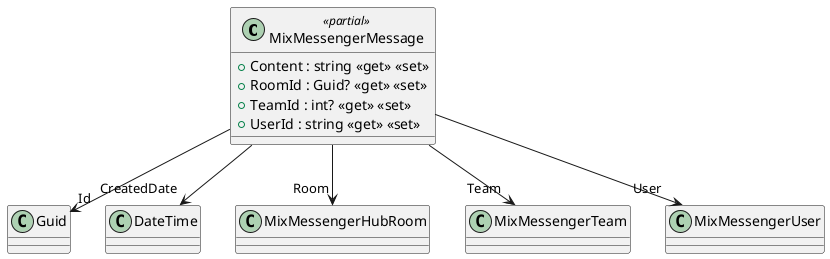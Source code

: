 @startuml
class MixMessengerMessage <<partial>> {
    + Content : string <<get>> <<set>>
    + RoomId : Guid? <<get>> <<set>>
    + TeamId : int? <<get>> <<set>>
    + UserId : string <<get>> <<set>>
}
MixMessengerMessage --> "Id" Guid
MixMessengerMessage --> "CreatedDate" DateTime
MixMessengerMessage --> "Room" MixMessengerHubRoom
MixMessengerMessage --> "Team" MixMessengerTeam
MixMessengerMessage --> "User" MixMessengerUser
@enduml
